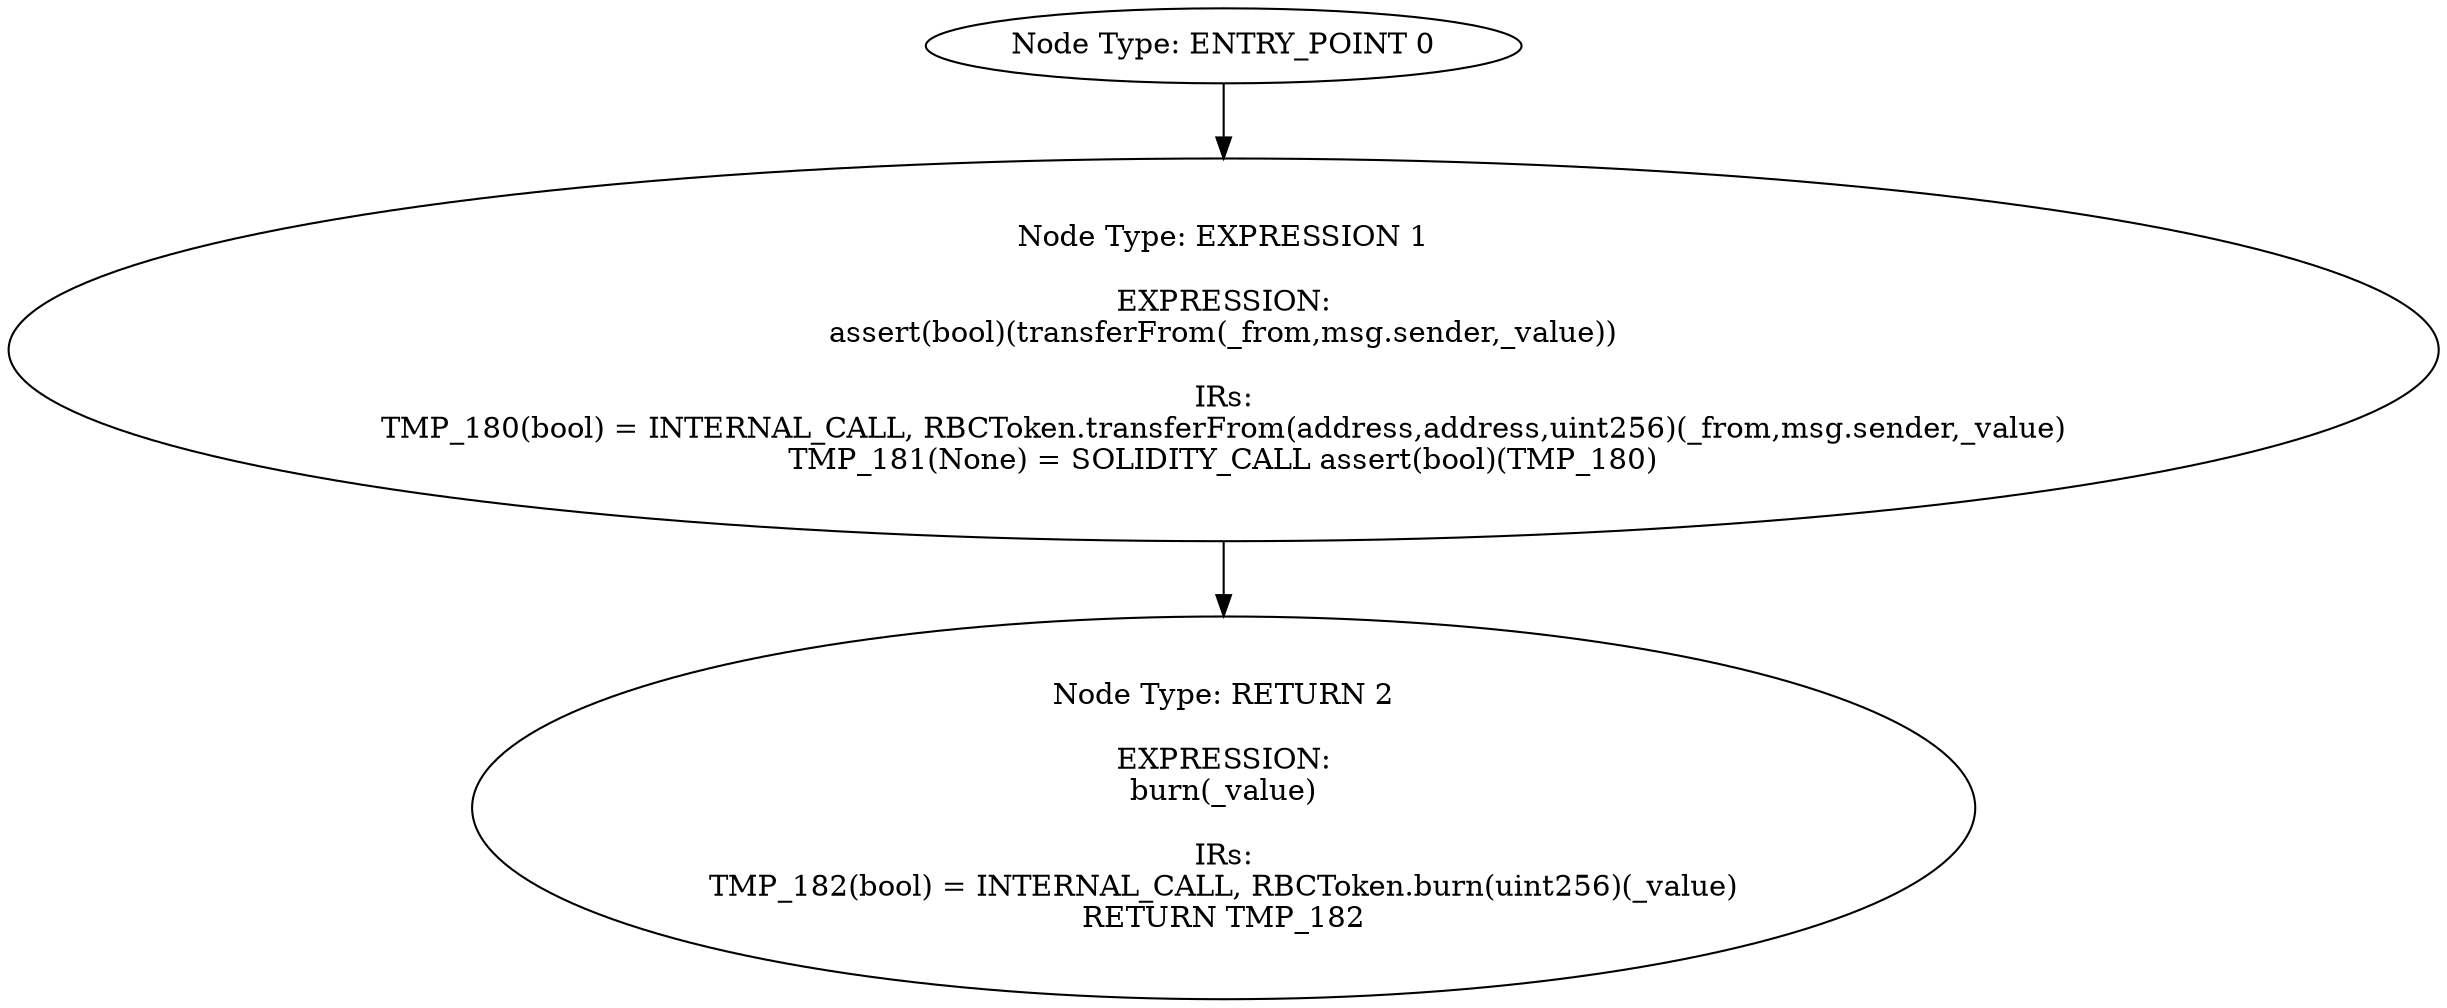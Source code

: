 digraph{
0[label="Node Type: ENTRY_POINT 0
"];
0->1;
1[label="Node Type: EXPRESSION 1

EXPRESSION:
assert(bool)(transferFrom(_from,msg.sender,_value))

IRs:
TMP_180(bool) = INTERNAL_CALL, RBCToken.transferFrom(address,address,uint256)(_from,msg.sender,_value)
TMP_181(None) = SOLIDITY_CALL assert(bool)(TMP_180)"];
1->2;
2[label="Node Type: RETURN 2

EXPRESSION:
burn(_value)

IRs:
TMP_182(bool) = INTERNAL_CALL, RBCToken.burn(uint256)(_value)
RETURN TMP_182"];
}
